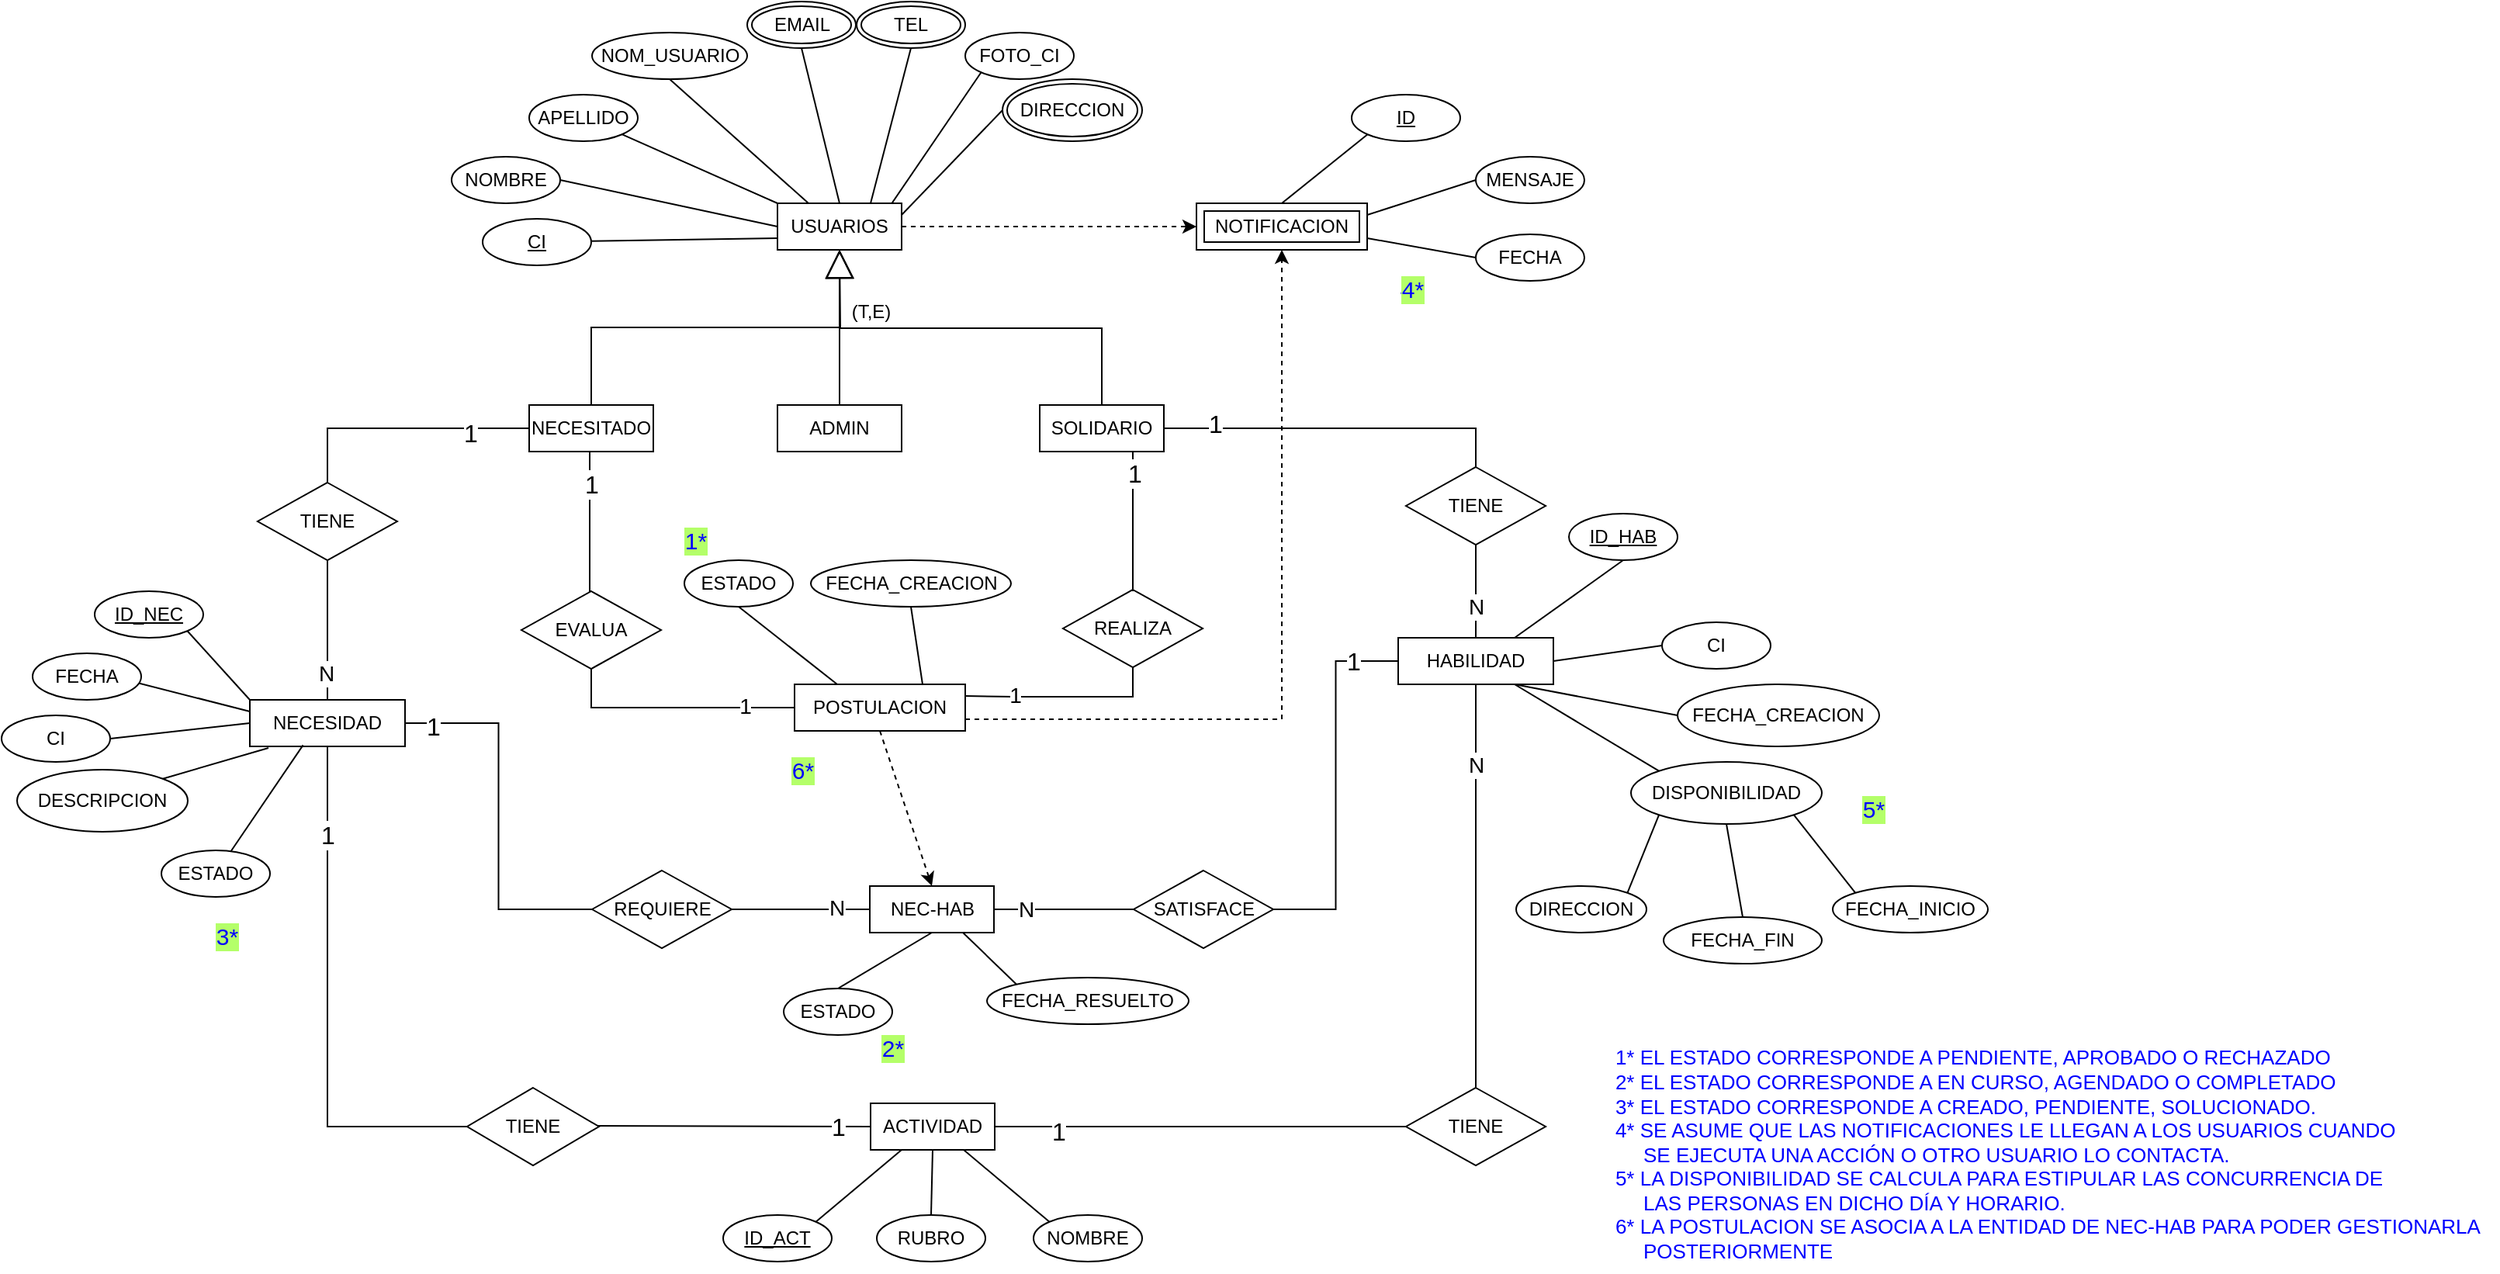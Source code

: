 <mxfile version="21.2.9" type="onedrive">
  <diagram name="Página-1" id="fAoVSrvvUM2dpJcXNKeU">
    <mxGraphModel grid="0" page="0" gridSize="10" guides="1" tooltips="1" connect="1" arrows="1" fold="1" pageScale="1" pageWidth="827" pageHeight="1169" background="none" math="0" shadow="0">
      <root>
        <mxCell id="0" />
        <mxCell id="1" parent="0" />
        <mxCell id="73GiDfNOSpG94_D_OcNd-1" value="USUARIOS" style="whiteSpace=wrap;html=1;align=center;rounded=0;" vertex="1" parent="1">
          <mxGeometry x="200" y="80" width="80" height="30" as="geometry" />
        </mxCell>
        <mxCell id="73GiDfNOSpG94_D_OcNd-16" style="rounded=0;orthogonalLoop=1;jettySize=auto;html=1;entryX=0;entryY=0.75;entryDx=0;entryDy=0;endArrow=none;endFill=0;" edge="1" parent="1" source="73GiDfNOSpG94_D_OcNd-5" target="73GiDfNOSpG94_D_OcNd-1">
          <mxGeometry relative="1" as="geometry" />
        </mxCell>
        <mxCell id="73GiDfNOSpG94_D_OcNd-5" value="CI" style="ellipse;whiteSpace=wrap;html=1;align=center;fontStyle=4;rounded=0;" vertex="1" parent="1">
          <mxGeometry x="10" y="90" width="70" height="30" as="geometry" />
        </mxCell>
        <mxCell id="73GiDfNOSpG94_D_OcNd-6" value="ADMIN" style="whiteSpace=wrap;html=1;align=center;rounded=0;" vertex="1" parent="1">
          <mxGeometry x="200" y="210" width="80" height="30" as="geometry" />
        </mxCell>
        <mxCell id="73GiDfNOSpG94_D_OcNd-92" style="edgeStyle=orthogonalEdgeStyle;rounded=0;orthogonalLoop=1;jettySize=auto;html=1;exitX=1;exitY=0.5;exitDx=0;exitDy=0;entryX=0.5;entryY=0;entryDx=0;entryDy=0;endArrow=none;endFill=0;" edge="1" parent="1" source="73GiDfNOSpG94_D_OcNd-7" target="73GiDfNOSpG94_D_OcNd-91">
          <mxGeometry relative="1" as="geometry">
            <Array as="points">
              <mxPoint x="650" y="225" />
            </Array>
          </mxGeometry>
        </mxCell>
        <mxCell id="73GiDfNOSpG94_D_OcNd-102" value="&lt;font size=&quot;3&quot;&gt;1&lt;/font&gt;" style="edgeLabel;html=1;align=center;verticalAlign=middle;resizable=0;points=[];rounded=0;" connectable="0" vertex="1" parent="73GiDfNOSpG94_D_OcNd-92">
          <mxGeometry x="-0.709" y="3" relative="1" as="geometry">
            <mxPoint as="offset" />
          </mxGeometry>
        </mxCell>
        <mxCell id="73GiDfNOSpG94_D_OcNd-142" style="edgeStyle=orthogonalEdgeStyle;rounded=0;orthogonalLoop=1;jettySize=auto;html=1;exitX=0.75;exitY=1;exitDx=0;exitDy=0;entryX=0.5;entryY=0;entryDx=0;entryDy=0;endArrow=none;endFill=0;" edge="1" parent="1" source="73GiDfNOSpG94_D_OcNd-7" target="73GiDfNOSpG94_D_OcNd-137">
          <mxGeometry relative="1" as="geometry" />
        </mxCell>
        <mxCell id="lLiapCtUSWnQKeRzUyzI-1" value="&lt;font size=&quot;3&quot;&gt;1&lt;/font&gt;" style="edgeLabel;html=1;align=center;verticalAlign=middle;resizable=0;points=[];" connectable="0" vertex="1" parent="73GiDfNOSpG94_D_OcNd-142">
          <mxGeometry x="-0.694" y="1" relative="1" as="geometry">
            <mxPoint as="offset" />
          </mxGeometry>
        </mxCell>
        <mxCell id="73GiDfNOSpG94_D_OcNd-7" value="SOLIDARIO" style="whiteSpace=wrap;html=1;align=center;rounded=0;" vertex="1" parent="1">
          <mxGeometry x="369" y="210" width="80" height="30" as="geometry" />
        </mxCell>
        <mxCell id="73GiDfNOSpG94_D_OcNd-86" style="edgeStyle=orthogonalEdgeStyle;rounded=0;orthogonalLoop=1;jettySize=auto;html=1;exitX=0;exitY=0.5;exitDx=0;exitDy=0;entryX=0.5;entryY=0;entryDx=0;entryDy=0;endArrow=none;endFill=0;" edge="1" parent="1" source="73GiDfNOSpG94_D_OcNd-8" target="73GiDfNOSpG94_D_OcNd-85">
          <mxGeometry relative="1" as="geometry" />
        </mxCell>
        <mxCell id="73GiDfNOSpG94_D_OcNd-88" value="&lt;font size=&quot;3&quot;&gt;1&lt;/font&gt;" style="edgeLabel;html=1;align=center;verticalAlign=middle;resizable=0;points=[];rounded=0;" connectable="0" vertex="1" parent="73GiDfNOSpG94_D_OcNd-86">
          <mxGeometry x="-0.532" y="3" relative="1" as="geometry">
            <mxPoint as="offset" />
          </mxGeometry>
        </mxCell>
        <mxCell id="73GiDfNOSpG94_D_OcNd-143" value="&lt;font size=&quot;3&quot;&gt;1&lt;/font&gt;" style="edgeStyle=orthogonalEdgeStyle;rounded=0;orthogonalLoop=1;jettySize=auto;html=1;exitX=0.5;exitY=1;exitDx=0;exitDy=0;entryX=0.5;entryY=0;entryDx=0;entryDy=0;endArrow=none;endFill=0;" edge="1" parent="1" source="73GiDfNOSpG94_D_OcNd-8" target="73GiDfNOSpG94_D_OcNd-139">
          <mxGeometry x="-0.522" y="1" relative="1" as="geometry">
            <Array as="points">
              <mxPoint x="79" y="240" />
              <mxPoint x="79" y="330" />
            </Array>
            <mxPoint as="offset" />
          </mxGeometry>
        </mxCell>
        <mxCell id="73GiDfNOSpG94_D_OcNd-8" value="NECESITADO" style="whiteSpace=wrap;html=1;align=center;rounded=0;" vertex="1" parent="1">
          <mxGeometry x="40" y="210" width="80" height="30" as="geometry" />
        </mxCell>
        <mxCell id="73GiDfNOSpG94_D_OcNd-18" style="edgeStyle=none;rounded=0;orthogonalLoop=1;jettySize=auto;html=1;exitX=1;exitY=0.5;exitDx=0;exitDy=0;entryX=0;entryY=0.5;entryDx=0;entryDy=0;endArrow=none;endFill=0;" edge="1" parent="1" source="73GiDfNOSpG94_D_OcNd-9" target="73GiDfNOSpG94_D_OcNd-1">
          <mxGeometry relative="1" as="geometry" />
        </mxCell>
        <mxCell id="73GiDfNOSpG94_D_OcNd-9" value="NOMBRE" style="ellipse;whiteSpace=wrap;html=1;align=center;rounded=0;" vertex="1" parent="1">
          <mxGeometry x="-10" y="50" width="70" height="30" as="geometry" />
        </mxCell>
        <mxCell id="73GiDfNOSpG94_D_OcNd-20" style="edgeStyle=none;rounded=0;orthogonalLoop=1;jettySize=auto;html=1;exitX=1;exitY=1;exitDx=0;exitDy=0;entryX=0;entryY=0;entryDx=0;entryDy=0;endArrow=none;endFill=0;" edge="1" parent="1" source="73GiDfNOSpG94_D_OcNd-10" target="73GiDfNOSpG94_D_OcNd-1">
          <mxGeometry relative="1" as="geometry" />
        </mxCell>
        <mxCell id="73GiDfNOSpG94_D_OcNd-10" value="APELLIDO" style="ellipse;whiteSpace=wrap;html=1;align=center;rounded=0;" vertex="1" parent="1">
          <mxGeometry x="40" y="10" width="70" height="30" as="geometry" />
        </mxCell>
        <mxCell id="73GiDfNOSpG94_D_OcNd-21" style="edgeStyle=none;rounded=0;orthogonalLoop=1;jettySize=auto;html=1;exitX=0.5;exitY=1;exitDx=0;exitDy=0;entryX=0.25;entryY=0;entryDx=0;entryDy=0;endArrow=none;endFill=0;" edge="1" parent="1" source="73GiDfNOSpG94_D_OcNd-11" target="73GiDfNOSpG94_D_OcNd-1">
          <mxGeometry relative="1" as="geometry">
            <mxPoint x="200" y="80" as="targetPoint" />
          </mxGeometry>
        </mxCell>
        <mxCell id="73GiDfNOSpG94_D_OcNd-11" value="NOM_USUARIO" style="ellipse;whiteSpace=wrap;html=1;align=center;rounded=0;" vertex="1" parent="1">
          <mxGeometry x="80.5" y="-30" width="100" height="30" as="geometry" />
        </mxCell>
        <mxCell id="73GiDfNOSpG94_D_OcNd-22" style="edgeStyle=none;rounded=0;orthogonalLoop=1;jettySize=auto;html=1;exitX=0.5;exitY=1;exitDx=0;exitDy=0;entryX=0.5;entryY=0;entryDx=0;entryDy=0;endArrow=none;endFill=0;" edge="1" parent="1" source="73GiDfNOSpG94_D_OcNd-27" target="73GiDfNOSpG94_D_OcNd-1">
          <mxGeometry relative="1" as="geometry">
            <mxPoint x="315" y="20" as="sourcePoint" />
          </mxGeometry>
        </mxCell>
        <mxCell id="73GiDfNOSpG94_D_OcNd-24" style="edgeStyle=none;rounded=0;orthogonalLoop=1;jettySize=auto;html=1;exitX=0;exitY=1;exitDx=0;exitDy=0;entryX=0.923;entryY=-0.006;entryDx=0;entryDy=0;endArrow=none;endFill=0;entryPerimeter=0;" edge="1" parent="1" source="73GiDfNOSpG94_D_OcNd-13" target="73GiDfNOSpG94_D_OcNd-1">
          <mxGeometry relative="1" as="geometry">
            <mxPoint x="280" y="80" as="targetPoint" />
          </mxGeometry>
        </mxCell>
        <mxCell id="73GiDfNOSpG94_D_OcNd-13" value="FOTO_CI" style="ellipse;whiteSpace=wrap;html=1;align=center;rounded=0;" vertex="1" parent="1">
          <mxGeometry x="321" y="-30" width="70" height="30" as="geometry" />
        </mxCell>
        <mxCell id="73GiDfNOSpG94_D_OcNd-23" style="edgeStyle=none;rounded=0;orthogonalLoop=1;jettySize=auto;html=1;exitX=0.5;exitY=1;exitDx=0;exitDy=0;entryX=0.75;entryY=0;entryDx=0;entryDy=0;endArrow=none;endFill=0;" edge="1" parent="1" source="73GiDfNOSpG94_D_OcNd-14" target="73GiDfNOSpG94_D_OcNd-1">
          <mxGeometry relative="1" as="geometry" />
        </mxCell>
        <mxCell id="73GiDfNOSpG94_D_OcNd-14" value="TEL" style="ellipse;shape=doubleEllipse;margin=3;whiteSpace=wrap;html=1;align=center;rounded=0;" vertex="1" parent="1">
          <mxGeometry x="251" y="-50" width="70" height="30" as="geometry" />
        </mxCell>
        <mxCell id="73GiDfNOSpG94_D_OcNd-25" style="edgeStyle=none;rounded=0;orthogonalLoop=1;jettySize=auto;html=1;exitX=0;exitY=0.5;exitDx=0;exitDy=0;entryX=1;entryY=0.25;entryDx=0;entryDy=0;endArrow=none;endFill=0;" edge="1" parent="1" source="73GiDfNOSpG94_D_OcNd-15" target="73GiDfNOSpG94_D_OcNd-1">
          <mxGeometry relative="1" as="geometry" />
        </mxCell>
        <mxCell id="73GiDfNOSpG94_D_OcNd-15" value="DIRECCION" style="ellipse;shape=doubleEllipse;margin=3;whiteSpace=wrap;html=1;align=center;rounded=0;" vertex="1" parent="1">
          <mxGeometry x="345" width="90" height="40" as="geometry" />
        </mxCell>
        <mxCell id="73GiDfNOSpG94_D_OcNd-27" value="EMAIL" style="ellipse;shape=doubleEllipse;margin=3;whiteSpace=wrap;html=1;align=center;rounded=0;" vertex="1" parent="1">
          <mxGeometry x="180.5" y="-50" width="70" height="30" as="geometry" />
        </mxCell>
        <mxCell id="73GiDfNOSpG94_D_OcNd-29" value="" style="endArrow=block;endSize=16;endFill=0;html=1;rounded=0;entryX=0.5;entryY=1;entryDx=0;entryDy=0;exitX=0.5;exitY=0;exitDx=0;exitDy=0;edgeStyle=orthogonalEdgeStyle;" edge="1" parent="1" source="73GiDfNOSpG94_D_OcNd-8" target="73GiDfNOSpG94_D_OcNd-1">
          <mxGeometry y="20" width="160" relative="1" as="geometry">
            <mxPoint x="330" y="290" as="sourcePoint" />
            <mxPoint x="490" y="290" as="targetPoint" />
            <mxPoint as="offset" />
          </mxGeometry>
        </mxCell>
        <mxCell id="73GiDfNOSpG94_D_OcNd-30" value="" style="endArrow=block;endSize=16;endFill=0;html=1;rounded=0;exitX=0.5;exitY=0;exitDx=0;exitDy=0;edgeStyle=orthogonalEdgeStyle;" edge="1" parent="1" source="73GiDfNOSpG94_D_OcNd-7">
          <mxGeometry y="20" width="160" relative="1" as="geometry">
            <mxPoint x="90" y="220" as="sourcePoint" />
            <mxPoint x="240" y="110" as="targetPoint" />
            <mxPoint as="offset" />
          </mxGeometry>
        </mxCell>
        <mxCell id="73GiDfNOSpG94_D_OcNd-31" value="" style="endArrow=block;endSize=16;endFill=0;html=1;rounded=0;entryX=0.5;entryY=1;entryDx=0;entryDy=0;exitX=0.5;exitY=0;exitDx=0;exitDy=0;edgeStyle=orthogonalEdgeStyle;" edge="1" parent="1" source="73GiDfNOSpG94_D_OcNd-6" target="73GiDfNOSpG94_D_OcNd-1">
          <mxGeometry y="20" width="160" relative="1" as="geometry">
            <mxPoint x="100" y="230" as="sourcePoint" />
            <mxPoint x="260" y="130" as="targetPoint" />
            <mxPoint as="offset" />
          </mxGeometry>
        </mxCell>
        <mxCell id="73GiDfNOSpG94_D_OcNd-95" value="&lt;font style=&quot;font-size: 14px;&quot;&gt;N&lt;/font&gt;" style="edgeStyle=orthogonalEdgeStyle;rounded=0;orthogonalLoop=1;jettySize=auto;html=1;exitX=0.5;exitY=1;exitDx=0;exitDy=0;entryX=0.5;entryY=0;entryDx=0;entryDy=0;endArrow=none;endFill=0;" edge="1" parent="1" source="73GiDfNOSpG94_D_OcNd-33" target="73GiDfNOSpG94_D_OcNd-94">
          <mxGeometry x="-0.6" relative="1" as="geometry">
            <mxPoint as="offset" />
          </mxGeometry>
        </mxCell>
        <mxCell id="73GiDfNOSpG94_D_OcNd-109" style="rounded=0;orthogonalLoop=1;jettySize=auto;html=1;exitX=0.75;exitY=1;exitDx=0;exitDy=0;entryX=0;entryY=0;entryDx=0;entryDy=0;endArrow=none;endFill=0;" edge="1" parent="1" source="73GiDfNOSpG94_D_OcNd-33" target="73GiDfNOSpG94_D_OcNd-108">
          <mxGeometry relative="1" as="geometry" />
        </mxCell>
        <mxCell id="73GiDfNOSpG94_D_OcNd-33" value="HABILIDAD" style="whiteSpace=wrap;html=1;align=center;rounded=0;" vertex="1" parent="1">
          <mxGeometry x="600" y="360" width="100" height="30" as="geometry" />
        </mxCell>
        <mxCell id="73GiDfNOSpG94_D_OcNd-38" style="edgeStyle=none;rounded=0;orthogonalLoop=1;jettySize=auto;html=1;exitX=0.5;exitY=1;exitDx=0;exitDy=0;entryX=0.75;entryY=0;entryDx=0;entryDy=0;endArrow=none;endFill=0;" edge="1" parent="1" source="73GiDfNOSpG94_D_OcNd-34" target="73GiDfNOSpG94_D_OcNd-33">
          <mxGeometry relative="1" as="geometry" />
        </mxCell>
        <mxCell id="73GiDfNOSpG94_D_OcNd-34" value="ID_HAB" style="ellipse;whiteSpace=wrap;html=1;align=center;fontStyle=4;rounded=0;" vertex="1" parent="1">
          <mxGeometry x="710" y="280" width="70" height="30" as="geometry" />
        </mxCell>
        <mxCell id="73GiDfNOSpG94_D_OcNd-41" style="edgeStyle=none;rounded=0;orthogonalLoop=1;jettySize=auto;html=1;exitX=0;exitY=0.5;exitDx=0;exitDy=0;entryX=1;entryY=0.5;entryDx=0;entryDy=0;endArrow=none;endFill=0;" edge="1" parent="1" source="73GiDfNOSpG94_D_OcNd-36" target="73GiDfNOSpG94_D_OcNd-33">
          <mxGeometry relative="1" as="geometry" />
        </mxCell>
        <mxCell id="73GiDfNOSpG94_D_OcNd-36" value="CI" style="ellipse;whiteSpace=wrap;html=1;align=center;rounded=0;" vertex="1" parent="1">
          <mxGeometry x="770" y="350" width="70" height="30" as="geometry" />
        </mxCell>
        <mxCell id="73GiDfNOSpG94_D_OcNd-42" style="edgeStyle=none;rounded=0;orthogonalLoop=1;jettySize=auto;html=1;exitX=0;exitY=0.5;exitDx=0;exitDy=0;entryX=0.75;entryY=1;entryDx=0;entryDy=0;endArrow=none;endFill=0;" edge="1" parent="1" source="73GiDfNOSpG94_D_OcNd-37" target="73GiDfNOSpG94_D_OcNd-33">
          <mxGeometry relative="1" as="geometry" />
        </mxCell>
        <mxCell id="73GiDfNOSpG94_D_OcNd-37" value="FECHA_CREACION" style="ellipse;whiteSpace=wrap;html=1;align=center;rounded=0;" vertex="1" parent="1">
          <mxGeometry x="780" y="390" width="130" height="40" as="geometry" />
        </mxCell>
        <mxCell id="73GiDfNOSpG94_D_OcNd-43" value="NECESIDAD" style="whiteSpace=wrap;html=1;align=center;rounded=0;" vertex="1" parent="1">
          <mxGeometry x="-140" y="400" width="100" height="30" as="geometry" />
        </mxCell>
        <mxCell id="73GiDfNOSpG94_D_OcNd-44" style="edgeStyle=none;rounded=0;orthogonalLoop=1;jettySize=auto;html=1;exitX=1;exitY=1;exitDx=0;exitDy=0;endArrow=none;endFill=0;entryX=0;entryY=0;entryDx=0;entryDy=0;" edge="1" parent="1" source="73GiDfNOSpG94_D_OcNd-45" target="73GiDfNOSpG94_D_OcNd-43">
          <mxGeometry relative="1" as="geometry">
            <mxPoint x="-100" y="430" as="targetPoint" />
          </mxGeometry>
        </mxCell>
        <mxCell id="73GiDfNOSpG94_D_OcNd-45" value="ID_NEC" style="ellipse;whiteSpace=wrap;html=1;align=center;fontStyle=4;rounded=0;" vertex="1" parent="1">
          <mxGeometry x="-240" y="330" width="70" height="30" as="geometry" />
        </mxCell>
        <mxCell id="73GiDfNOSpG94_D_OcNd-48" style="edgeStyle=none;rounded=0;orthogonalLoop=1;jettySize=auto;html=1;exitX=1;exitY=0.5;exitDx=0;exitDy=0;entryX=0;entryY=0.5;entryDx=0;entryDy=0;endArrow=none;endFill=0;" edge="1" parent="1" source="73GiDfNOSpG94_D_OcNd-49" target="73GiDfNOSpG94_D_OcNd-43">
          <mxGeometry relative="1" as="geometry" />
        </mxCell>
        <mxCell id="73GiDfNOSpG94_D_OcNd-49" value="CI" style="ellipse;whiteSpace=wrap;html=1;align=center;rounded=0;" vertex="1" parent="1">
          <mxGeometry x="-300" y="410" width="70" height="30" as="geometry" />
        </mxCell>
        <mxCell id="73GiDfNOSpG94_D_OcNd-50" style="edgeStyle=none;rounded=0;orthogonalLoop=1;jettySize=auto;html=1;exitX=0;exitY=0;exitDx=0;exitDy=0;entryX=0;entryY=0.25;entryDx=0;entryDy=0;endArrow=none;endFill=0;" edge="1" parent="1" source="73GiDfNOSpG94_D_OcNd-51" target="73GiDfNOSpG94_D_OcNd-43">
          <mxGeometry relative="1" as="geometry" />
        </mxCell>
        <mxCell id="73GiDfNOSpG94_D_OcNd-51" value="FECHA" style="ellipse;whiteSpace=wrap;html=1;align=center;rounded=0;" vertex="1" parent="1">
          <mxGeometry x="-280" y="370" width="70" height="30" as="geometry" />
        </mxCell>
        <mxCell id="73GiDfNOSpG94_D_OcNd-73" style="edgeStyle=none;rounded=0;orthogonalLoop=1;jettySize=auto;html=1;entryX=0.343;entryY=0.972;entryDx=0;entryDy=0;endArrow=none;endFill=0;entryPerimeter=0;" edge="1" parent="1" source="73GiDfNOSpG94_D_OcNd-70" target="73GiDfNOSpG94_D_OcNd-43">
          <mxGeometry relative="1" as="geometry" />
        </mxCell>
        <mxCell id="73GiDfNOSpG94_D_OcNd-70" value="ESTADO" style="ellipse;whiteSpace=wrap;html=1;align=center;rounded=0;" vertex="1" parent="1">
          <mxGeometry x="-197" y="497" width="70" height="30" as="geometry" />
        </mxCell>
        <mxCell id="73GiDfNOSpG94_D_OcNd-72" style="edgeStyle=none;rounded=0;orthogonalLoop=1;jettySize=auto;html=1;exitX=1;exitY=0;exitDx=0;exitDy=0;entryX=0.12;entryY=1.033;entryDx=0;entryDy=0;endArrow=none;endFill=0;entryPerimeter=0;" edge="1" parent="1" source="73GiDfNOSpG94_D_OcNd-71" target="73GiDfNOSpG94_D_OcNd-43">
          <mxGeometry relative="1" as="geometry" />
        </mxCell>
        <mxCell id="73GiDfNOSpG94_D_OcNd-71" value="DESCRIPCION" style="ellipse;whiteSpace=wrap;html=1;align=center;rounded=0;" vertex="1" parent="1">
          <mxGeometry x="-290" y="445" width="110" height="40" as="geometry" />
        </mxCell>
        <mxCell id="73GiDfNOSpG94_D_OcNd-80" style="edgeStyle=none;rounded=0;orthogonalLoop=1;jettySize=auto;html=1;exitX=0.25;exitY=1;exitDx=0;exitDy=0;entryX=1;entryY=0;entryDx=0;entryDy=0;endArrow=none;endFill=0;" edge="1" parent="1" source="73GiDfNOSpG94_D_OcNd-75" target="73GiDfNOSpG94_D_OcNd-76">
          <mxGeometry relative="1" as="geometry" />
        </mxCell>
        <mxCell id="73GiDfNOSpG94_D_OcNd-100" style="edgeStyle=orthogonalEdgeStyle;rounded=0;orthogonalLoop=1;jettySize=auto;html=1;entryX=1;entryY=0.5;entryDx=0;entryDy=0;endArrow=none;endFill=0;exitX=0;exitY=0.5;exitDx=0;exitDy=0;" edge="1" parent="1" source="73GiDfNOSpG94_D_OcNd-75">
          <mxGeometry relative="1" as="geometry">
            <mxPoint x="214" y="674.5" as="sourcePoint" />
            <mxPoint x="70" y="674.5" as="targetPoint" />
          </mxGeometry>
        </mxCell>
        <mxCell id="73GiDfNOSpG94_D_OcNd-106" value="&lt;font size=&quot;3&quot;&gt;1&lt;/font&gt;" style="edgeLabel;html=1;align=center;verticalAlign=middle;resizable=0;points=[];rounded=0;" connectable="0" vertex="1" parent="73GiDfNOSpG94_D_OcNd-100">
          <mxGeometry x="-0.776" relative="1" as="geometry">
            <mxPoint as="offset" />
          </mxGeometry>
        </mxCell>
        <mxCell id="73GiDfNOSpG94_D_OcNd-75" value="ACTIVIDAD" style="whiteSpace=wrap;html=1;align=center;rounded=0;" vertex="1" parent="1">
          <mxGeometry x="260" y="660" width="80" height="30" as="geometry" />
        </mxCell>
        <mxCell id="73GiDfNOSpG94_D_OcNd-76" value="ID_ACT" style="ellipse;whiteSpace=wrap;html=1;align=center;fontStyle=4;rounded=0;" vertex="1" parent="1">
          <mxGeometry x="165" y="732" width="70" height="30" as="geometry" />
        </mxCell>
        <mxCell id="73GiDfNOSpG94_D_OcNd-81" style="edgeStyle=none;rounded=0;orthogonalLoop=1;jettySize=auto;html=1;exitX=0;exitY=0;exitDx=0;exitDy=0;entryX=0.75;entryY=1;entryDx=0;entryDy=0;endArrow=none;endFill=0;" edge="1" parent="1" source="73GiDfNOSpG94_D_OcNd-77" target="73GiDfNOSpG94_D_OcNd-75">
          <mxGeometry relative="1" as="geometry" />
        </mxCell>
        <mxCell id="73GiDfNOSpG94_D_OcNd-77" value="NOMBRE" style="ellipse;whiteSpace=wrap;html=1;align=center;rounded=0;" vertex="1" parent="1">
          <mxGeometry x="365" y="732" width="70" height="30" as="geometry" />
        </mxCell>
        <mxCell id="73GiDfNOSpG94_D_OcNd-82" style="edgeStyle=none;rounded=0;orthogonalLoop=1;jettySize=auto;html=1;exitX=0.5;exitY=0;exitDx=0;exitDy=0;entryX=0.5;entryY=1;entryDx=0;entryDy=0;endArrow=none;endFill=0;" edge="1" parent="1" source="73GiDfNOSpG94_D_OcNd-79" target="73GiDfNOSpG94_D_OcNd-75">
          <mxGeometry relative="1" as="geometry" />
        </mxCell>
        <mxCell id="73GiDfNOSpG94_D_OcNd-79" value="RUBRO" style="ellipse;whiteSpace=wrap;html=1;align=center;rounded=0;" vertex="1" parent="1">
          <mxGeometry x="264" y="732" width="70" height="30" as="geometry" />
        </mxCell>
        <mxCell id="73GiDfNOSpG94_D_OcNd-87" style="edgeStyle=orthogonalEdgeStyle;rounded=0;orthogonalLoop=1;jettySize=auto;html=1;exitX=0.5;exitY=1;exitDx=0;exitDy=0;entryX=0.5;entryY=0;entryDx=0;entryDy=0;endArrow=none;endFill=0;" edge="1" parent="1" source="73GiDfNOSpG94_D_OcNd-85" target="73GiDfNOSpG94_D_OcNd-43">
          <mxGeometry relative="1" as="geometry" />
        </mxCell>
        <mxCell id="73GiDfNOSpG94_D_OcNd-90" value="&lt;font style=&quot;font-size: 14px;&quot;&gt;N&lt;/font&gt;" style="edgeLabel;html=1;align=center;verticalAlign=middle;resizable=0;points=[];rounded=0;" connectable="0" vertex="1" parent="73GiDfNOSpG94_D_OcNd-87">
          <mxGeometry x="0.612" y="-1" relative="1" as="geometry">
            <mxPoint as="offset" />
          </mxGeometry>
        </mxCell>
        <mxCell id="73GiDfNOSpG94_D_OcNd-85" value="TIENE" style="shape=rhombus;perimeter=rhombusPerimeter;whiteSpace=wrap;html=1;align=center;rounded=0;" vertex="1" parent="1">
          <mxGeometry x="-135" y="260" width="90" height="50" as="geometry" />
        </mxCell>
        <mxCell id="73GiDfNOSpG94_D_OcNd-93" style="edgeStyle=orthogonalEdgeStyle;rounded=0;orthogonalLoop=1;jettySize=auto;html=1;exitX=0.5;exitY=1;exitDx=0;exitDy=0;endArrow=none;endFill=0;" edge="1" parent="1" source="73GiDfNOSpG94_D_OcNd-91" target="73GiDfNOSpG94_D_OcNd-33">
          <mxGeometry relative="1" as="geometry" />
        </mxCell>
        <mxCell id="73GiDfNOSpG94_D_OcNd-103" value="&lt;font style=&quot;font-size: 14px;&quot;&gt;N&lt;/font&gt;" style="edgeLabel;html=1;align=center;verticalAlign=middle;resizable=0;points=[];rounded=0;" connectable="0" vertex="1" parent="73GiDfNOSpG94_D_OcNd-93">
          <mxGeometry x="0.63" relative="1" as="geometry">
            <mxPoint y="-9" as="offset" />
          </mxGeometry>
        </mxCell>
        <mxCell id="73GiDfNOSpG94_D_OcNd-91" value="TIENE" style="shape=rhombus;perimeter=rhombusPerimeter;whiteSpace=wrap;html=1;align=center;rounded=0;" vertex="1" parent="1">
          <mxGeometry x="605" y="250" width="90" height="50" as="geometry" />
        </mxCell>
        <mxCell id="73GiDfNOSpG94_D_OcNd-96" style="edgeStyle=orthogonalEdgeStyle;rounded=0;orthogonalLoop=1;jettySize=auto;html=1;exitX=0;exitY=0.5;exitDx=0;exitDy=0;endArrow=none;endFill=0;entryX=1;entryY=0.5;entryDx=0;entryDy=0;" edge="1" parent="1" source="73GiDfNOSpG94_D_OcNd-94" target="73GiDfNOSpG94_D_OcNd-75">
          <mxGeometry relative="1" as="geometry" />
        </mxCell>
        <mxCell id="73GiDfNOSpG94_D_OcNd-104" value="&lt;font size=&quot;3&quot;&gt;1&lt;/font&gt;" style="edgeLabel;html=1;align=center;verticalAlign=middle;resizable=0;points=[];rounded=0;" connectable="0" vertex="1" parent="73GiDfNOSpG94_D_OcNd-96">
          <mxGeometry x="0.693" y="3" relative="1" as="geometry">
            <mxPoint as="offset" />
          </mxGeometry>
        </mxCell>
        <mxCell id="73GiDfNOSpG94_D_OcNd-94" value="TIENE" style="shape=rhombus;perimeter=rhombusPerimeter;whiteSpace=wrap;html=1;align=center;rounded=0;" vertex="1" parent="1">
          <mxGeometry x="605" y="650" width="90" height="50" as="geometry" />
        </mxCell>
        <mxCell id="73GiDfNOSpG94_D_OcNd-97" value="(T,E)" style="text;html=1;align=center;verticalAlign=middle;resizable=0;points=[];autosize=1;strokeColor=none;fillColor=none;rounded=0;" vertex="1" parent="1">
          <mxGeometry x="235" y="135" width="50" height="30" as="geometry" />
        </mxCell>
        <mxCell id="73GiDfNOSpG94_D_OcNd-101" style="edgeStyle=orthogonalEdgeStyle;rounded=0;orthogonalLoop=1;jettySize=auto;html=1;entryX=0.5;entryY=1;entryDx=0;entryDy=0;endArrow=none;endFill=0;" edge="1" parent="1" source="73GiDfNOSpG94_D_OcNd-99" target="73GiDfNOSpG94_D_OcNd-43">
          <mxGeometry relative="1" as="geometry" />
        </mxCell>
        <mxCell id="73GiDfNOSpG94_D_OcNd-105" value="&lt;font size=&quot;3&quot;&gt;1&lt;/font&gt;" style="edgeLabel;html=1;align=center;verticalAlign=middle;resizable=0;points=[];rounded=0;" connectable="0" vertex="1" parent="73GiDfNOSpG94_D_OcNd-101">
          <mxGeometry x="0.684" y="3" relative="1" as="geometry">
            <mxPoint x="3" y="4" as="offset" />
          </mxGeometry>
        </mxCell>
        <mxCell id="73GiDfNOSpG94_D_OcNd-99" value="TIENE" style="shape=rhombus;perimeter=rhombusPerimeter;whiteSpace=wrap;html=1;align=center;rounded=0;" vertex="1" parent="1">
          <mxGeometry y="650" width="85" height="50" as="geometry" />
        </mxCell>
        <mxCell id="73GiDfNOSpG94_D_OcNd-107" value="NEC-HAB" style="whiteSpace=wrap;html=1;align=center;rounded=0;" vertex="1" parent="1">
          <mxGeometry x="259.5" y="520" width="80" height="30" as="geometry" />
        </mxCell>
        <mxCell id="73GiDfNOSpG94_D_OcNd-108" value="DISPONIBILIDAD" style="ellipse;whiteSpace=wrap;html=1;align=center;rounded=0;" vertex="1" parent="1">
          <mxGeometry x="750" y="440" width="123" height="40" as="geometry" />
        </mxCell>
        <mxCell id="73GiDfNOSpG94_D_OcNd-113" style="edgeStyle=none;rounded=0;orthogonalLoop=1;jettySize=auto;html=1;exitX=0;exitY=0;exitDx=0;exitDy=0;entryX=1;entryY=1;entryDx=0;entryDy=0;endArrow=none;endFill=0;" edge="1" parent="1" source="73GiDfNOSpG94_D_OcNd-114" target="73GiDfNOSpG94_D_OcNd-108">
          <mxGeometry relative="1" as="geometry">
            <mxPoint x="890" y="455" as="targetPoint" />
          </mxGeometry>
        </mxCell>
        <mxCell id="73GiDfNOSpG94_D_OcNd-114" value="FECHA_INICIO" style="ellipse;whiteSpace=wrap;html=1;align=center;rounded=0;" vertex="1" parent="1">
          <mxGeometry x="880" y="520" width="100" height="30" as="geometry" />
        </mxCell>
        <mxCell id="73GiDfNOSpG94_D_OcNd-115" style="edgeStyle=none;rounded=0;orthogonalLoop=1;jettySize=auto;html=1;exitX=0.5;exitY=0;exitDx=0;exitDy=0;entryX=0.5;entryY=1;entryDx=0;entryDy=0;endArrow=none;endFill=0;" edge="1" parent="1" source="73GiDfNOSpG94_D_OcNd-116" target="73GiDfNOSpG94_D_OcNd-108">
          <mxGeometry relative="1" as="geometry">
            <mxPoint x="870" y="524" as="targetPoint" />
          </mxGeometry>
        </mxCell>
        <mxCell id="73GiDfNOSpG94_D_OcNd-116" value="FECHA_FIN" style="ellipse;whiteSpace=wrap;html=1;align=center;rounded=0;" vertex="1" parent="1">
          <mxGeometry x="771" y="540" width="102" height="30" as="geometry" />
        </mxCell>
        <mxCell id="73GiDfNOSpG94_D_OcNd-117" style="edgeStyle=none;rounded=0;orthogonalLoop=1;jettySize=auto;html=1;exitX=1;exitY=0;exitDx=0;exitDy=0;entryX=0;entryY=1;entryDx=0;entryDy=0;endArrow=none;endFill=0;" edge="1" parent="1" source="73GiDfNOSpG94_D_OcNd-118" target="73GiDfNOSpG94_D_OcNd-108">
          <mxGeometry relative="1" as="geometry">
            <mxPoint x="829.996" y="493" as="targetPoint" />
          </mxGeometry>
        </mxCell>
        <mxCell id="73GiDfNOSpG94_D_OcNd-118" value="DIRECCION" style="ellipse;whiteSpace=wrap;html=1;align=center;rounded=0;" vertex="1" parent="1">
          <mxGeometry x="676" y="520" width="84" height="30" as="geometry" />
        </mxCell>
        <mxCell id="73GiDfNOSpG94_D_OcNd-131" style="rounded=0;orthogonalLoop=1;jettySize=auto;html=1;exitX=0.5;exitY=0;exitDx=0;exitDy=0;endArrow=none;endFill=0;entryX=0.5;entryY=1;entryDx=0;entryDy=0;" edge="1" parent="1" source="73GiDfNOSpG94_D_OcNd-121" target="73GiDfNOSpG94_D_OcNd-107">
          <mxGeometry relative="1" as="geometry">
            <mxPoint x="300" y="460" as="targetPoint" />
          </mxGeometry>
        </mxCell>
        <mxCell id="73GiDfNOSpG94_D_OcNd-121" value="ESTADO" style="ellipse;whiteSpace=wrap;html=1;align=center;rounded=0;" vertex="1" parent="1">
          <mxGeometry x="204" y="586" width="70" height="30" as="geometry" />
        </mxCell>
        <mxCell id="73GiDfNOSpG94_D_OcNd-132" style="rounded=0;orthogonalLoop=1;jettySize=auto;html=1;exitX=0;exitY=0;exitDx=0;exitDy=0;entryX=0.75;entryY=1;entryDx=0;entryDy=0;endArrow=none;endFill=0;" edge="1" parent="1" source="73GiDfNOSpG94_D_OcNd-122" target="73GiDfNOSpG94_D_OcNd-107">
          <mxGeometry relative="1" as="geometry" />
        </mxCell>
        <mxCell id="73GiDfNOSpG94_D_OcNd-122" value="FECHA_RESUELTO" style="ellipse;whiteSpace=wrap;html=1;align=center;rounded=0;" vertex="1" parent="1">
          <mxGeometry x="335" y="579" width="130" height="30" as="geometry" />
        </mxCell>
        <mxCell id="73GiDfNOSpG94_D_OcNd-125" value="&lt;font size=&quot;3&quot;&gt;1&lt;/font&gt;" style="edgeStyle=orthogonalEdgeStyle;rounded=0;orthogonalLoop=1;jettySize=auto;html=1;exitX=1;exitY=0.5;exitDx=0;exitDy=0;entryX=0;entryY=0.5;entryDx=0;entryDy=0;endArrow=none;endFill=0;" edge="1" parent="1" source="73GiDfNOSpG94_D_OcNd-123" target="73GiDfNOSpG94_D_OcNd-33">
          <mxGeometry x="0.75" relative="1" as="geometry">
            <mxPoint x="1" as="offset" />
          </mxGeometry>
        </mxCell>
        <mxCell id="73GiDfNOSpG94_D_OcNd-126" style="edgeStyle=orthogonalEdgeStyle;rounded=0;orthogonalLoop=1;jettySize=auto;html=1;exitX=0;exitY=0.5;exitDx=0;exitDy=0;endArrow=none;endFill=0;" edge="1" parent="1" source="73GiDfNOSpG94_D_OcNd-123" target="73GiDfNOSpG94_D_OcNd-107">
          <mxGeometry relative="1" as="geometry" />
        </mxCell>
        <mxCell id="73GiDfNOSpG94_D_OcNd-133" value="&lt;font style=&quot;font-size: 14px;&quot;&gt;N&lt;/font&gt;" style="edgeLabel;html=1;align=center;verticalAlign=middle;resizable=0;points=[];rounded=0;" connectable="0" vertex="1" parent="73GiDfNOSpG94_D_OcNd-126">
          <mxGeometry x="0.35" relative="1" as="geometry">
            <mxPoint x="-9" as="offset" />
          </mxGeometry>
        </mxCell>
        <mxCell id="73GiDfNOSpG94_D_OcNd-123" value="SATISFACE" style="shape=rhombus;perimeter=rhombusPerimeter;whiteSpace=wrap;html=1;align=center;rounded=0;" vertex="1" parent="1">
          <mxGeometry x="429.5" y="510" width="90" height="50" as="geometry" />
        </mxCell>
        <mxCell id="73GiDfNOSpG94_D_OcNd-127" style="edgeStyle=orthogonalEdgeStyle;rounded=0;orthogonalLoop=1;jettySize=auto;html=1;exitX=1;exitY=0.5;exitDx=0;exitDy=0;entryX=0;entryY=0.5;entryDx=0;entryDy=0;endArrow=none;endFill=0;" edge="1" parent="1" source="73GiDfNOSpG94_D_OcNd-124" target="73GiDfNOSpG94_D_OcNd-107">
          <mxGeometry relative="1" as="geometry" />
        </mxCell>
        <mxCell id="73GiDfNOSpG94_D_OcNd-134" value="&lt;font style=&quot;font-size: 14px;&quot;&gt;N&lt;/font&gt;" style="edgeLabel;html=1;align=center;verticalAlign=middle;resizable=0;points=[];rounded=0;" connectable="0" vertex="1" parent="73GiDfNOSpG94_D_OcNd-127">
          <mxGeometry x="0.512" y="1" relative="1" as="geometry">
            <mxPoint as="offset" />
          </mxGeometry>
        </mxCell>
        <mxCell id="73GiDfNOSpG94_D_OcNd-128" style="edgeStyle=orthogonalEdgeStyle;rounded=0;orthogonalLoop=1;jettySize=auto;html=1;exitX=0;exitY=0.5;exitDx=0;exitDy=0;entryX=1;entryY=0.5;entryDx=0;entryDy=0;endArrow=none;endFill=0;" edge="1" parent="1" source="73GiDfNOSpG94_D_OcNd-124" target="73GiDfNOSpG94_D_OcNd-43">
          <mxGeometry relative="1" as="geometry" />
        </mxCell>
        <mxCell id="73GiDfNOSpG94_D_OcNd-135" value="&lt;font size=&quot;3&quot;&gt;1&lt;/font&gt;" style="edgeLabel;html=1;align=center;verticalAlign=middle;resizable=0;points=[];rounded=0;" connectable="0" vertex="1" parent="73GiDfNOSpG94_D_OcNd-128">
          <mxGeometry x="0.856" y="2" relative="1" as="geometry">
            <mxPoint as="offset" />
          </mxGeometry>
        </mxCell>
        <mxCell id="73GiDfNOSpG94_D_OcNd-124" value="REQUIERE" style="shape=rhombus;perimeter=rhombusPerimeter;whiteSpace=wrap;html=1;align=center;rounded=0;" vertex="1" parent="1">
          <mxGeometry x="80.5" y="510" width="90" height="50" as="geometry" />
        </mxCell>
        <mxCell id="73GiDfNOSpG94_D_OcNd-146" style="rounded=0;orthogonalLoop=1;jettySize=auto;html=1;exitX=0.75;exitY=0;exitDx=0;exitDy=0;entryX=0.5;entryY=1;entryDx=0;entryDy=0;endArrow=none;endFill=0;" edge="1" parent="1" source="73GiDfNOSpG94_D_OcNd-136" target="73GiDfNOSpG94_D_OcNd-145">
          <mxGeometry relative="1" as="geometry" />
        </mxCell>
        <mxCell id="73GiDfNOSpG94_D_OcNd-147" style="rounded=0;orthogonalLoop=1;jettySize=auto;html=1;exitX=0.25;exitY=0;exitDx=0;exitDy=0;entryX=0.5;entryY=1;entryDx=0;entryDy=0;endArrow=none;endFill=0;" edge="1" parent="1" source="73GiDfNOSpG94_D_OcNd-136" target="73GiDfNOSpG94_D_OcNd-144">
          <mxGeometry relative="1" as="geometry" />
        </mxCell>
        <mxCell id="73GiDfNOSpG94_D_OcNd-148" style="rounded=0;orthogonalLoop=1;jettySize=auto;html=1;exitX=0.5;exitY=1;exitDx=0;exitDy=0;entryX=0.5;entryY=0;entryDx=0;entryDy=0;endArrow=classic;endFill=1;dashed=1;" edge="1" parent="1" source="73GiDfNOSpG94_D_OcNd-136" target="73GiDfNOSpG94_D_OcNd-107">
          <mxGeometry relative="1" as="geometry" />
        </mxCell>
        <mxCell id="73GiDfNOSpG94_D_OcNd-136" value="POSTULACION" style="whiteSpace=wrap;html=1;align=center;rounded=0;" vertex="1" parent="1">
          <mxGeometry x="211" y="390" width="110" height="30" as="geometry" />
        </mxCell>
        <mxCell id="73GiDfNOSpG94_D_OcNd-140" style="edgeStyle=orthogonalEdgeStyle;rounded=0;orthogonalLoop=1;jettySize=auto;html=1;exitX=0.5;exitY=1;exitDx=0;exitDy=0;entryX=1;entryY=0.25;entryDx=0;entryDy=0;endArrow=none;endFill=0;" edge="1" parent="1" source="73GiDfNOSpG94_D_OcNd-137" target="73GiDfNOSpG94_D_OcNd-136">
          <mxGeometry relative="1" as="geometry">
            <Array as="points">
              <mxPoint x="429" y="398" />
              <mxPoint x="353" y="398" />
            </Array>
          </mxGeometry>
        </mxCell>
        <mxCell id="lLiapCtUSWnQKeRzUyzI-2" value="&lt;font style=&quot;font-size: 14px;&quot;&gt;1&lt;/font&gt;" style="edgeLabel;html=1;align=center;verticalAlign=middle;resizable=0;points=[];" connectable="0" vertex="1" parent="73GiDfNOSpG94_D_OcNd-140">
          <mxGeometry x="0.493" y="-1" relative="1" as="geometry">
            <mxPoint as="offset" />
          </mxGeometry>
        </mxCell>
        <mxCell id="73GiDfNOSpG94_D_OcNd-137" value="REALIZA" style="shape=rhombus;perimeter=rhombusPerimeter;whiteSpace=wrap;html=1;align=center;rounded=0;" vertex="1" parent="1">
          <mxGeometry x="384" y="329" width="90" height="50" as="geometry" />
        </mxCell>
        <mxCell id="73GiDfNOSpG94_D_OcNd-141" style="edgeStyle=orthogonalEdgeStyle;rounded=0;orthogonalLoop=1;jettySize=auto;html=1;exitX=0.5;exitY=1;exitDx=0;exitDy=0;entryX=0;entryY=0.5;entryDx=0;entryDy=0;endArrow=none;endFill=0;" edge="1" parent="1" source="73GiDfNOSpG94_D_OcNd-139" target="73GiDfNOSpG94_D_OcNd-136">
          <mxGeometry relative="1" as="geometry" />
        </mxCell>
        <mxCell id="lLiapCtUSWnQKeRzUyzI-3" value="&lt;font style=&quot;font-size: 14px;&quot;&gt;1&lt;/font&gt;" style="edgeLabel;html=1;align=center;verticalAlign=middle;resizable=0;points=[];" connectable="0" vertex="1" parent="73GiDfNOSpG94_D_OcNd-141">
          <mxGeometry x="0.582" y="1" relative="1" as="geometry">
            <mxPoint as="offset" />
          </mxGeometry>
        </mxCell>
        <mxCell id="73GiDfNOSpG94_D_OcNd-139" value="EVALUA" style="shape=rhombus;perimeter=rhombusPerimeter;whiteSpace=wrap;html=1;align=center;rounded=0;" vertex="1" parent="1">
          <mxGeometry x="35" y="330" width="90" height="50" as="geometry" />
        </mxCell>
        <mxCell id="73GiDfNOSpG94_D_OcNd-144" value="ESTADO" style="ellipse;whiteSpace=wrap;html=1;align=center;rounded=0;" vertex="1" parent="1">
          <mxGeometry x="140" y="310" width="70" height="30" as="geometry" />
        </mxCell>
        <mxCell id="73GiDfNOSpG94_D_OcNd-145" value="FECHA_CREACION" style="ellipse;whiteSpace=wrap;html=1;align=center;rounded=0;" vertex="1" parent="1">
          <mxGeometry x="221.5" y="310" width="129" height="30" as="geometry" />
        </mxCell>
        <mxCell id="73GiDfNOSpG94_D_OcNd-154" value="NOTIFICACION" style="shape=ext;margin=3;double=1;whiteSpace=wrap;html=1;align=center;" vertex="1" parent="1">
          <mxGeometry x="470" y="80" width="110" height="30" as="geometry" />
        </mxCell>
        <mxCell id="73GiDfNOSpG94_D_OcNd-155" style="rounded=0;orthogonalLoop=1;jettySize=auto;html=1;exitX=1;exitY=0.5;exitDx=0;exitDy=0;entryX=0;entryY=0.5;entryDx=0;entryDy=0;endArrow=classic;endFill=1;dashed=1;" edge="1" parent="1" source="73GiDfNOSpG94_D_OcNd-1" target="73GiDfNOSpG94_D_OcNd-154">
          <mxGeometry relative="1" as="geometry">
            <mxPoint x="429" y="70" as="sourcePoint" />
            <mxPoint x="463" y="170" as="targetPoint" />
          </mxGeometry>
        </mxCell>
        <mxCell id="73GiDfNOSpG94_D_OcNd-159" style="orthogonalLoop=1;jettySize=auto;html=1;exitX=0;exitY=1;exitDx=0;exitDy=0;rounded=0;entryX=0.5;entryY=0;entryDx=0;entryDy=0;endArrow=none;endFill=0;" edge="1" parent="1" source="73GiDfNOSpG94_D_OcNd-156" target="73GiDfNOSpG94_D_OcNd-154">
          <mxGeometry relative="1" as="geometry">
            <mxPoint x="540" y="70" as="targetPoint" />
          </mxGeometry>
        </mxCell>
        <mxCell id="73GiDfNOSpG94_D_OcNd-156" value="ID" style="ellipse;whiteSpace=wrap;html=1;align=center;rounded=0;fontStyle=4" vertex="1" parent="1">
          <mxGeometry x="570" y="10" width="70" height="30" as="geometry" />
        </mxCell>
        <mxCell id="73GiDfNOSpG94_D_OcNd-160" style="orthogonalLoop=1;jettySize=auto;html=1;exitX=0;exitY=0.5;exitDx=0;exitDy=0;entryX=1;entryY=0.25;entryDx=0;entryDy=0;rounded=0;endArrow=none;endFill=0;" edge="1" parent="1" source="73GiDfNOSpG94_D_OcNd-157" target="73GiDfNOSpG94_D_OcNd-154">
          <mxGeometry relative="1" as="geometry" />
        </mxCell>
        <mxCell id="73GiDfNOSpG94_D_OcNd-157" value="MENSAJE" style="ellipse;whiteSpace=wrap;html=1;align=center;rounded=0;" vertex="1" parent="1">
          <mxGeometry x="650" y="50" width="70" height="30" as="geometry" />
        </mxCell>
        <mxCell id="73GiDfNOSpG94_D_OcNd-161" style="orthogonalLoop=1;jettySize=auto;html=1;exitX=0;exitY=0.5;exitDx=0;exitDy=0;entryX=1;entryY=0.75;entryDx=0;entryDy=0;rounded=0;endArrow=none;endFill=0;" edge="1" parent="1" source="73GiDfNOSpG94_D_OcNd-158" target="73GiDfNOSpG94_D_OcNd-154">
          <mxGeometry relative="1" as="geometry" />
        </mxCell>
        <mxCell id="73GiDfNOSpG94_D_OcNd-158" value="FECHA" style="ellipse;whiteSpace=wrap;html=1;align=center;rounded=0;" vertex="1" parent="1">
          <mxGeometry x="650" y="100" width="70" height="30" as="geometry" />
        </mxCell>
        <mxCell id="73GiDfNOSpG94_D_OcNd-162" style="rounded=0;orthogonalLoop=1;jettySize=auto;html=1;exitX=1;exitY=0.75;exitDx=0;exitDy=0;entryX=0.5;entryY=1;entryDx=0;entryDy=0;endArrow=classic;endFill=1;dashed=1;edgeStyle=orthogonalEdgeStyle;" edge="1" parent="1" source="73GiDfNOSpG94_D_OcNd-136" target="73GiDfNOSpG94_D_OcNd-154">
          <mxGeometry relative="1" as="geometry">
            <mxPoint x="276" y="430" as="sourcePoint" />
            <mxPoint x="310" y="530" as="targetPoint" />
          </mxGeometry>
        </mxCell>
        <mxCell id="73GiDfNOSpG94_D_OcNd-163" value="1*" style="text;html=1;align=center;verticalAlign=middle;resizable=0;points=[];autosize=1;strokeColor=none;fillColor=none;fontSize=15;fontColor=#0000FF;" vertex="1" parent="1">
          <mxGeometry x="130" y="282" width="32" height="30" as="geometry" />
        </mxCell>
        <mxCell id="73GiDfNOSpG94_D_OcNd-164" value="2*" style="text;html=1;align=center;verticalAlign=middle;resizable=0;points=[];autosize=1;strokeColor=none;fillColor=none;fontSize=15;fontColor=#0000FF;labelBackgroundColor=#B4FF69;" vertex="1" parent="1">
          <mxGeometry x="258" y="609" width="32" height="30" as="geometry" />
        </mxCell>
        <mxCell id="73GiDfNOSpG94_D_OcNd-165" value="3*" style="text;html=1;align=center;verticalAlign=middle;resizable=0;points=[];autosize=1;strokeColor=none;fillColor=none;fontSize=15;fontColor=#0000FF;" vertex="1" parent="1">
          <mxGeometry x="-172" y="537" width="32" height="30" as="geometry" />
        </mxCell>
        <mxCell id="73GiDfNOSpG94_D_OcNd-166" value="4*" style="text;html=1;align=center;verticalAlign=middle;resizable=0;points=[];autosize=1;strokeColor=none;fillColor=none;fontSize=15;fontColor=#0000FF;" vertex="1" parent="1">
          <mxGeometry x="592" y="120" width="32" height="30" as="geometry" />
        </mxCell>
        <mxCell id="73GiDfNOSpG94_D_OcNd-167" value="5*" style="text;html=1;align=center;verticalAlign=middle;resizable=0;points=[];autosize=1;strokeColor=none;fillColor=none;fontSize=15;fontColor=#0000FF;labelBackgroundColor=#B4FF69;" vertex="1" parent="1">
          <mxGeometry x="890" y="455" width="32" height="30" as="geometry" />
        </mxCell>
        <mxCell id="73GiDfNOSpG94_D_OcNd-168" value="6*" style="text;html=1;align=center;verticalAlign=middle;resizable=0;points=[];autosize=1;strokeColor=none;fillColor=none;fontSize=15;fontColor=#0000FF;" vertex="1" parent="1">
          <mxGeometry x="199.5" y="430" width="32" height="30" as="geometry" />
        </mxCell>
        <mxCell id="73GiDfNOSpG94_D_OcNd-169" value="&lt;div style=&quot;text-align: left; font-size: 13px;&quot;&gt;&lt;span style=&quot;background-color: initial; font-size: 13px;&quot;&gt;1* EL ESTADO CORRESPONDE A PENDIENTE, APROBADO O RECHAZADO&lt;/span&gt;&lt;/div&gt;&lt;div style=&quot;text-align: left; font-size: 13px;&quot;&gt;&lt;span style=&quot;background-color: initial; font-size: 13px;&quot;&gt;2* EL ESTADO CORRESPONDE A EN CURSO, AGENDADO O COMPLETADO&lt;/span&gt;&lt;/div&gt;&lt;div style=&quot;text-align: left; font-size: 13px;&quot;&gt;&lt;span style=&quot;background-color: initial; font-size: 13px;&quot;&gt;3* EL ESTADO CORRESPONDE A CREADO, PENDIENTE, SOLUCIONADO.&lt;/span&gt;&lt;/div&gt;&lt;div style=&quot;text-align: left; font-size: 13px;&quot;&gt;&lt;span style=&quot;background-color: initial; font-size: 13px;&quot;&gt;4* SE ASUME QUE LAS NOTIFICACIONES LE LLEGAN A LOS USUARIOS CUANDO&lt;/span&gt;&lt;/div&gt;&lt;div style=&quot;text-align: left; font-size: 13px;&quot;&gt;&lt;span style=&quot;background-color: initial; font-size: 13px;&quot;&gt;&amp;nbsp; &amp;nbsp; &amp;nbsp;SE EJECUTA UNA ACCIÓN O OTRO USUARIO LO CONTACTA.&lt;/span&gt;&lt;/div&gt;&lt;div style=&quot;text-align: left; font-size: 13px;&quot;&gt;&lt;span style=&quot;background-color: initial; font-size: 13px;&quot;&gt;5* LA DISPONIBILIDAD SE CALCULA PARA ESTIPULAR LAS CONCURRENCIA DE&lt;/span&gt;&lt;/div&gt;&lt;div style=&quot;text-align: left; font-size: 13px;&quot;&gt;&lt;span style=&quot;background-color: initial; font-size: 13px;&quot;&gt;&amp;nbsp; &amp;nbsp; &amp;nbsp;LAS PERSONAS EN DICHO DÍA Y HORARIO.&lt;/span&gt;&lt;/div&gt;&lt;div style=&quot;text-align: left; font-size: 13px;&quot;&gt;&lt;span style=&quot;background-color: initial; font-size: 13px;&quot;&gt;6* LA POSTULACION SE ASOCIA A LA ENTIDAD DE NEC-HAB PARA PODER GESTIONARLA&amp;nbsp;&lt;/span&gt;&lt;/div&gt;&lt;div style=&quot;text-align: left; font-size: 13px;&quot;&gt;&lt;span style=&quot;background-color: initial; font-size: 13px;&quot;&gt;&amp;nbsp; &amp;nbsp; &amp;nbsp;POSTERIORMENTE&amp;nbsp;&lt;/span&gt;&lt;/div&gt;" style="text;html=1;align=center;verticalAlign=middle;resizable=0;points=[];autosize=1;strokeColor=none;fillColor=none;fontSize=13;fontColor=#0000FF;" vertex="1" parent="1">
          <mxGeometry x="731" y="617" width="578" height="152" as="geometry" />
        </mxCell>
        <mxCell id="73GiDfNOSpG94_D_OcNd-170" value="4*" style="text;html=1;align=center;verticalAlign=middle;resizable=0;points=[];autosize=1;strokeColor=none;fillColor=none;fontSize=15;fontColor=#0000FF;" vertex="1" parent="1">
          <mxGeometry x="592.5" y="120" width="32" height="30" as="geometry" />
        </mxCell>
        <mxCell id="73GiDfNOSpG94_D_OcNd-171" value="1*" style="text;html=1;align=center;verticalAlign=middle;resizable=0;points=[];autosize=1;strokeColor=none;fillColor=none;fontSize=15;fontColor=#0000FF;" vertex="1" parent="1">
          <mxGeometry x="130.5" y="282" width="32" height="30" as="geometry" />
        </mxCell>
        <mxCell id="73GiDfNOSpG94_D_OcNd-172" value="6*" style="text;html=1;align=center;verticalAlign=middle;resizable=0;points=[];autosize=1;strokeColor=none;fillColor=none;fontSize=15;fontColor=#0000FF;" vertex="1" parent="1">
          <mxGeometry x="200" y="430" width="32" height="30" as="geometry" />
        </mxCell>
        <mxCell id="73GiDfNOSpG94_D_OcNd-173" value="3*" style="text;html=1;align=center;verticalAlign=middle;resizable=0;points=[];autosize=1;strokeColor=none;fillColor=none;fontSize=15;fontColor=#0000FF;" vertex="1" parent="1">
          <mxGeometry x="-171.5" y="537" width="32" height="30" as="geometry" />
        </mxCell>
        <mxCell id="73GiDfNOSpG94_D_OcNd-174" value="4*" style="text;html=1;align=center;verticalAlign=middle;resizable=0;points=[];autosize=1;strokeColor=none;fillColor=none;fontSize=15;fontColor=#0000FF;labelBackgroundColor=#B4FF69;" vertex="1" parent="1">
          <mxGeometry x="592.5" y="120" width="32" height="30" as="geometry" />
        </mxCell>
        <mxCell id="73GiDfNOSpG94_D_OcNd-175" value="1*" style="text;html=1;align=center;verticalAlign=middle;resizable=0;points=[];autosize=1;strokeColor=none;fillColor=none;fontSize=15;fontColor=#0000FF;labelBackgroundColor=#B4FF69;" vertex="1" parent="1">
          <mxGeometry x="130.5" y="282" width="32" height="30" as="geometry" />
        </mxCell>
        <mxCell id="73GiDfNOSpG94_D_OcNd-176" value="6*" style="text;html=1;align=center;verticalAlign=middle;resizable=0;points=[];autosize=1;strokeColor=none;fillColor=none;fontSize=15;fontColor=#0000FF;labelBackgroundColor=#B4FF69;" vertex="1" parent="1">
          <mxGeometry x="200" y="430" width="32" height="30" as="geometry" />
        </mxCell>
        <mxCell id="73GiDfNOSpG94_D_OcNd-177" value="3*" style="text;html=1;align=center;verticalAlign=middle;resizable=0;points=[];autosize=1;strokeColor=none;fillColor=none;fontSize=15;fontColor=#0000FF;labelBackgroundColor=#B4FF69;" vertex="1" parent="1">
          <mxGeometry x="-171.5" y="537" width="32" height="30" as="geometry" />
        </mxCell>
      </root>
    </mxGraphModel>
  </diagram>
</mxfile>
